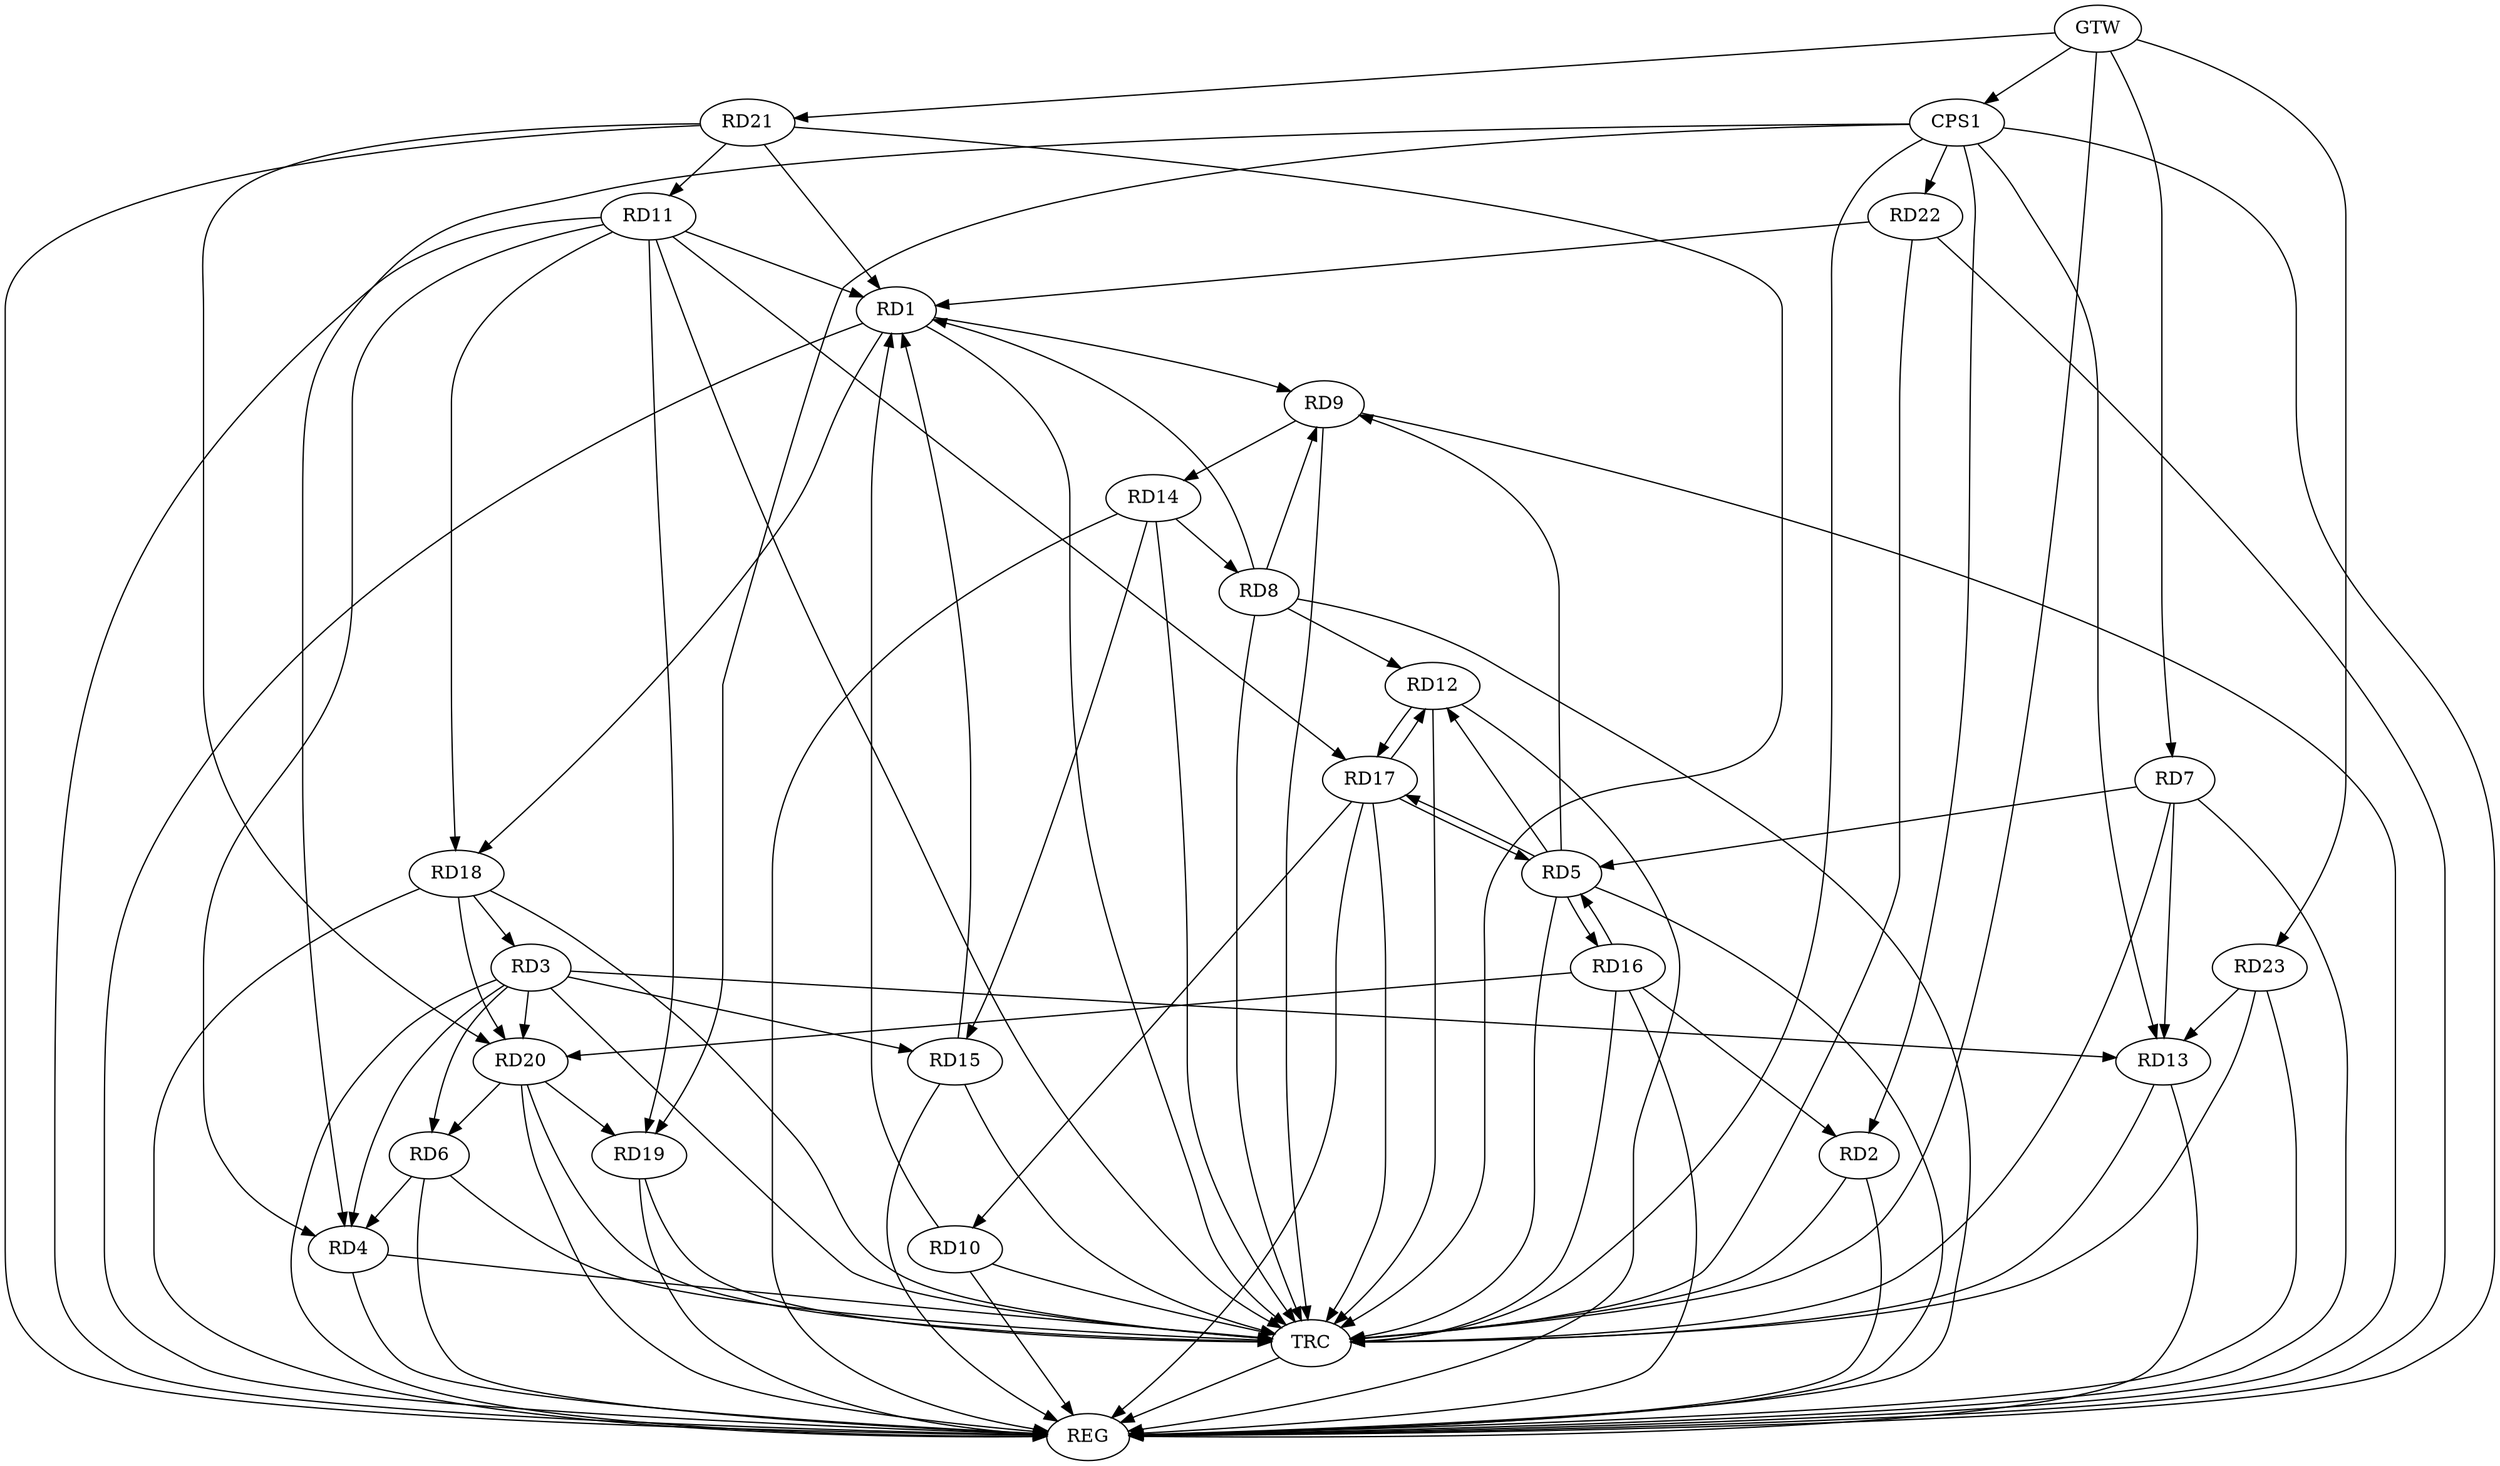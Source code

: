 strict digraph G {
  RD1 [ label="RD1" ];
  RD2 [ label="RD2" ];
  RD3 [ label="RD3" ];
  RD4 [ label="RD4" ];
  RD5 [ label="RD5" ];
  RD6 [ label="RD6" ];
  RD7 [ label="RD7" ];
  RD8 [ label="RD8" ];
  RD9 [ label="RD9" ];
  RD10 [ label="RD10" ];
  RD11 [ label="RD11" ];
  RD12 [ label="RD12" ];
  RD13 [ label="RD13" ];
  RD14 [ label="RD14" ];
  RD15 [ label="RD15" ];
  RD16 [ label="RD16" ];
  RD17 [ label="RD17" ];
  RD18 [ label="RD18" ];
  RD19 [ label="RD19" ];
  RD20 [ label="RD20" ];
  RD21 [ label="RD21" ];
  RD22 [ label="RD22" ];
  RD23 [ label="RD23" ];
  CPS1 [ label="CPS1" ];
  GTW [ label="GTW" ];
  REG [ label="REG" ];
  TRC [ label="TRC" ];
  RD1 -> RD9;
  RD10 -> RD1;
  RD11 -> RD1;
  RD15 -> RD1;
  RD1 -> RD18;
  RD21 -> RD1;
  RD16 -> RD2;
  RD3 -> RD4;
  RD3 -> RD6;
  RD3 -> RD13;
  RD3 -> RD15;
  RD18 -> RD3;
  RD3 -> RD20;
  RD6 -> RD4;
  RD11 -> RD4;
  RD7 -> RD5;
  RD5 -> RD9;
  RD5 -> RD12;
  RD5 -> RD16;
  RD16 -> RD5;
  RD5 -> RD17;
  RD17 -> RD5;
  RD20 -> RD6;
  RD7 -> RD13;
  RD8 -> RD9;
  RD8 -> RD12;
  RD14 -> RD8;
  RD9 -> RD14;
  RD17 -> RD10;
  RD11 -> RD17;
  RD11 -> RD18;
  RD11 -> RD19;
  RD21 -> RD11;
  RD12 -> RD17;
  RD17 -> RD12;
  RD23 -> RD13;
  RD14 -> RD15;
  RD16 -> RD20;
  RD18 -> RD20;
  RD20 -> RD19;
  RD21 -> RD20;
  CPS1 -> RD2;
  CPS1 -> RD4;
  CPS1 -> RD13;
  CPS1 -> RD19;
  CPS1 -> RD22;
  GTW -> RD7;
  GTW -> RD21;
  GTW -> RD23;
  GTW -> CPS1;
  RD1 -> REG;
  RD2 -> REG;
  RD3 -> REG;
  RD4 -> REG;
  RD5 -> REG;
  RD6 -> REG;
  RD7 -> REG;
  RD8 -> REG;
  RD9 -> REG;
  RD10 -> REG;
  RD11 -> REG;
  RD12 -> REG;
  RD13 -> REG;
  RD14 -> REG;
  RD15 -> REG;
  RD16 -> REG;
  RD17 -> REG;
  RD18 -> REG;
  RD19 -> REG;
  RD20 -> REG;
  RD21 -> REG;
  RD22 -> REG;
  RD23 -> REG;
  CPS1 -> REG;
  RD1 -> TRC;
  RD2 -> TRC;
  RD3 -> TRC;
  RD4 -> TRC;
  RD5 -> TRC;
  RD6 -> TRC;
  RD7 -> TRC;
  RD8 -> TRC;
  RD9 -> TRC;
  RD10 -> TRC;
  RD11 -> TRC;
  RD12 -> TRC;
  RD13 -> TRC;
  RD14 -> TRC;
  RD15 -> TRC;
  RD16 -> TRC;
  RD17 -> TRC;
  RD18 -> TRC;
  RD19 -> TRC;
  RD20 -> TRC;
  RD21 -> TRC;
  RD22 -> TRC;
  RD23 -> TRC;
  CPS1 -> TRC;
  GTW -> TRC;
  TRC -> REG;
  RD22 -> RD1;
  RD8 -> RD1;
}
